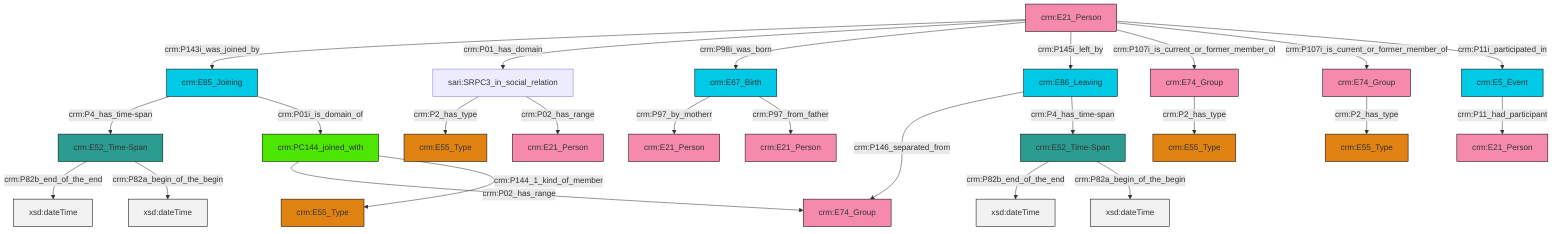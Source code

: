 graph TD
classDef Literal fill:#f2f2f2,stroke:#000000;
classDef CRM_Entity fill:#FFFFFF,stroke:#000000;
classDef Temporal_Entity fill:#00C9E6, stroke:#000000;
classDef Type fill:#E18312, stroke:#000000;
classDef Time-Span fill:#2C9C91, stroke:#000000;
classDef Appellation fill:#FFEB7F, stroke:#000000;
classDef Place fill:#008836, stroke:#000000;
classDef Persistent_Item fill:#B266B2, stroke:#000000;
classDef Conceptual_Object fill:#FFD700, stroke:#000000;
classDef Physical_Thing fill:#D2B48C, stroke:#000000;
classDef Actor fill:#f58aad, stroke:#000000;
classDef PC_Classes fill:#4ce600, stroke:#000000;
classDef Multi fill:#cccccc,stroke:#000000;

4["crm:E21_Person"]:::Actor -->|crm:P143i_was_joined_by| 5["crm:E85_Joining"]:::Temporal_Entity
6["sari:SRPC3_in_social_relation"]:::Default -->|crm:P2_has_type| 7["crm:E55_Type"]:::Type
8["crm:E52_Time-Span"]:::Time-Span -->|crm:P82b_end_of_the_end| 9[xsd:dateTime]:::Literal
4["crm:E21_Person"]:::Actor -->|crm:P01_has_domain| 6["sari:SRPC3_in_social_relation"]:::Default
10["crm:E5_Event"]:::Temporal_Entity -->|crm:P11_had_participant| 11["crm:E21_Person"]:::Actor
12["crm:E67_Birth"]:::Temporal_Entity -->|crm:P97_by_motherr| 13["crm:E21_Person"]:::Actor
4["crm:E21_Person"]:::Actor -->|crm:P98i_was_born| 12["crm:E67_Birth"]:::Temporal_Entity
14["crm:E52_Time-Span"]:::Time-Span -->|crm:P82b_end_of_the_end| 15[xsd:dateTime]:::Literal
21["crm:E86_Leaving"]:::Temporal_Entity -->|crm:P146_separated_from| 22["crm:E74_Group"]:::Actor
12["crm:E67_Birth"]:::Temporal_Entity -->|crm:P97_from_father| 19["crm:E21_Person"]:::Actor
14["crm:E52_Time-Span"]:::Time-Span -->|crm:P82a_begin_of_the_begin| 27[xsd:dateTime]:::Literal
8["crm:E52_Time-Span"]:::Time-Span -->|crm:P82a_begin_of_the_begin| 28[xsd:dateTime]:::Literal
4["crm:E21_Person"]:::Actor -->|crm:P145i_left_by| 21["crm:E86_Leaving"]:::Temporal_Entity
5["crm:E85_Joining"]:::Temporal_Entity -->|crm:P4_has_time-span| 8["crm:E52_Time-Span"]:::Time-Span
5["crm:E85_Joining"]:::Temporal_Entity -->|crm:P01i_is_domain_of| 0["crm:PC144_joined_with"]:::PC_Classes
0["crm:PC144_joined_with"]:::PC_Classes -->|crm:P02_has_range| 22["crm:E74_Group"]:::Actor
4["crm:E21_Person"]:::Actor -->|crm:P107i_is_current_or_former_member_of| 34["crm:E74_Group"]:::Actor
29["crm:E74_Group"]:::Actor -->|crm:P2_has_type| 23["crm:E55_Type"]:::Type
4["crm:E21_Person"]:::Actor -->|crm:P107i_is_current_or_former_member_of| 29["crm:E74_Group"]:::Actor
6["sari:SRPC3_in_social_relation"]:::Default -->|crm:P02_has_range| 42["crm:E21_Person"]:::Actor
0["crm:PC144_joined_with"]:::PC_Classes -->|crm:P144_1_kind_of_member| 2["crm:E55_Type"]:::Type
34["crm:E74_Group"]:::Actor -->|crm:P2_has_type| 16["crm:E55_Type"]:::Type
21["crm:E86_Leaving"]:::Temporal_Entity -->|crm:P4_has_time-span| 14["crm:E52_Time-Span"]:::Time-Span
4["crm:E21_Person"]:::Actor -->|crm:P11i_participated_in| 10["crm:E5_Event"]:::Temporal_Entity